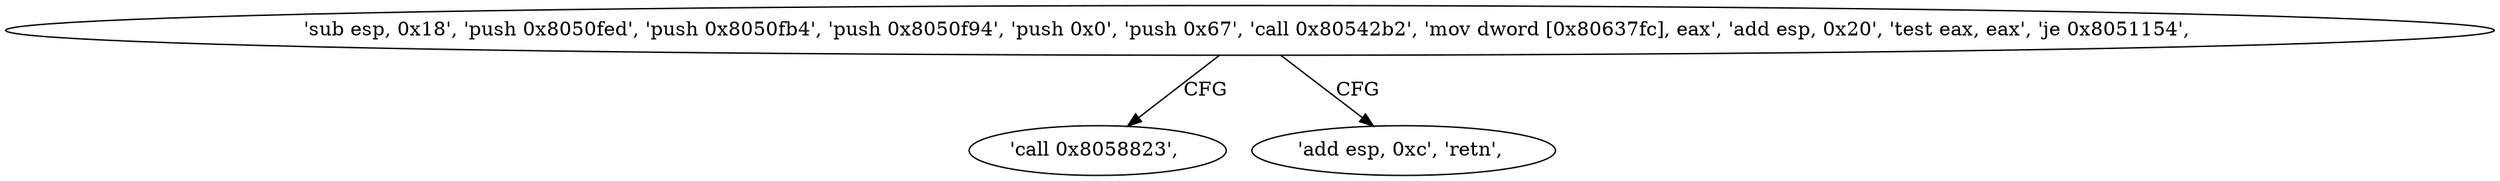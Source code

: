 digraph "func" {
"134549801" [label = "'sub esp, 0x18', 'push 0x8050fed', 'push 0x8050fb4', 'push 0x8050f94', 'push 0x0', 'push 0x67', 'call 0x80542b2', 'mov dword [0x80637fc], eax', 'add esp, 0x20', 'test eax, eax', 'je 0x8051154', " ]
"134549844" [label = "'call 0x8058823', " ]
"134549840" [label = "'add esp, 0xc', 'retn', " ]
"134549801" -> "134549844" [ label = "CFG" ]
"134549801" -> "134549840" [ label = "CFG" ]
}
